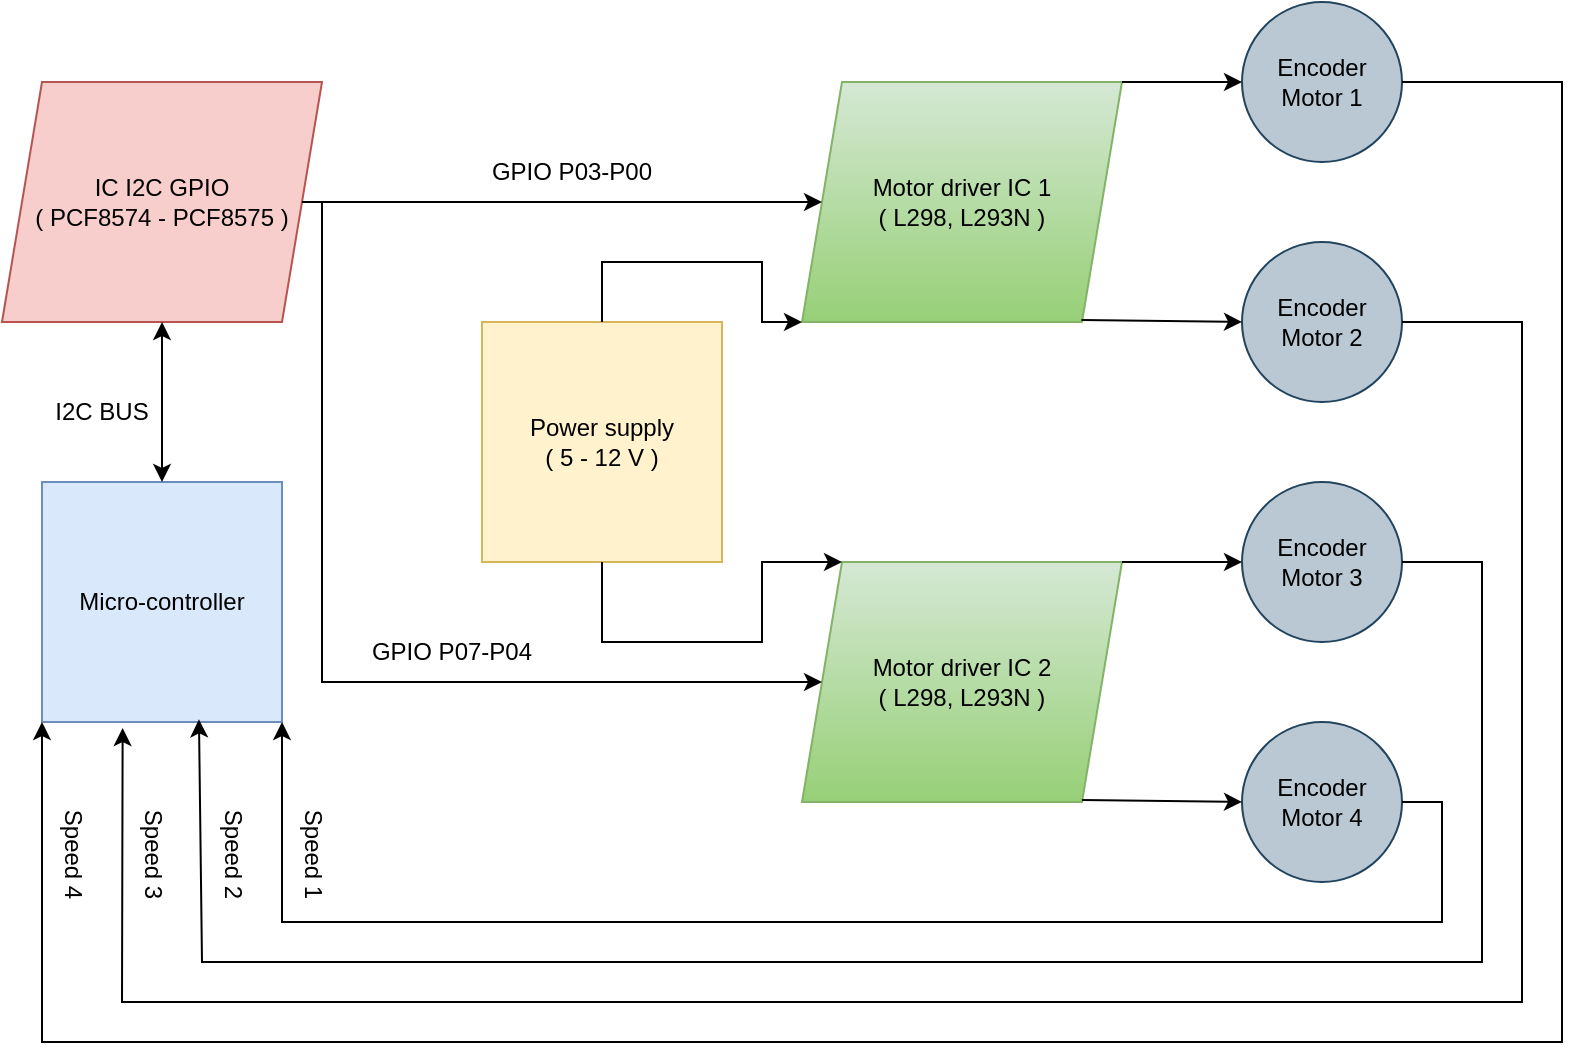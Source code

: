 <mxfile version="25.0.3">
  <diagram name="Page-1" id="8lNzvBrZFHHFjl62bOEU">
    <mxGraphModel dx="880" dy="434" grid="1" gridSize="10" guides="1" tooltips="1" connect="1" arrows="1" fold="1" page="1" pageScale="1" pageWidth="850" pageHeight="1100" math="0" shadow="0">
      <root>
        <mxCell id="0" />
        <mxCell id="1" parent="0" />
        <mxCell id="nqbz1eWqAfOuSdxIIKy2-1" value="Micro-controller" style="whiteSpace=wrap;html=1;aspect=fixed;fillColor=#dae8fc;strokeColor=#6c8ebf;" parent="1" vertex="1">
          <mxGeometry x="40" y="440" width="120" height="120" as="geometry" />
        </mxCell>
        <mxCell id="nqbz1eWqAfOuSdxIIKy2-2" value="IC I2C GPIO&lt;div&gt;( PCF8574 - PCF8575&amp;nbsp;&lt;span style=&quot;background-color: initial;&quot;&gt;)&lt;/span&gt;&lt;/div&gt;" style="shape=parallelogram;perimeter=parallelogramPerimeter;whiteSpace=wrap;html=1;fixedSize=1;fillColor=#f8cecc;strokeColor=#b85450;" parent="1" vertex="1">
          <mxGeometry x="20" y="240" width="160" height="120" as="geometry" />
        </mxCell>
        <mxCell id="43WT8IpedDsQs_NZyyQA-1" value="Motor driver IC 1&lt;div&gt;( L298, L293N )&lt;/div&gt;" style="shape=parallelogram;perimeter=parallelogramPerimeter;whiteSpace=wrap;html=1;fixedSize=1;fillColor=#d5e8d4;gradientColor=#97d077;strokeColor=#82b366;" parent="1" vertex="1">
          <mxGeometry x="420" y="240" width="160" height="120" as="geometry" />
        </mxCell>
        <mxCell id="43WT8IpedDsQs_NZyyQA-2" value="Motor driver IC 2&lt;div&gt;( L298, L293N )&lt;/div&gt;" style="shape=parallelogram;perimeter=parallelogramPerimeter;whiteSpace=wrap;html=1;fixedSize=1;fillColor=#d5e8d4;gradientColor=#97d077;strokeColor=#82b366;" parent="1" vertex="1">
          <mxGeometry x="420" y="480" width="160" height="120" as="geometry" />
        </mxCell>
        <mxCell id="43WT8IpedDsQs_NZyyQA-3" value="Power supply&lt;div&gt;( 5 - 12 V )&lt;/div&gt;" style="whiteSpace=wrap;html=1;aspect=fixed;fillColor=#fff2cc;strokeColor=#d6b656;" parent="1" vertex="1">
          <mxGeometry x="260" y="360" width="120" height="120" as="geometry" />
        </mxCell>
        <mxCell id="43WT8IpedDsQs_NZyyQA-5" value="" style="endArrow=classic;html=1;rounded=0;exitX=0.5;exitY=0;exitDx=0;exitDy=0;entryX=0;entryY=1;entryDx=0;entryDy=0;" parent="1" source="43WT8IpedDsQs_NZyyQA-3" target="43WT8IpedDsQs_NZyyQA-1" edge="1">
          <mxGeometry width="50" height="50" relative="1" as="geometry">
            <mxPoint x="320" y="360" as="sourcePoint" />
            <mxPoint x="410" y="330" as="targetPoint" />
            <Array as="points">
              <mxPoint x="320" y="330" />
              <mxPoint x="400" y="330" />
              <mxPoint x="400" y="360" />
            </Array>
          </mxGeometry>
        </mxCell>
        <mxCell id="43WT8IpedDsQs_NZyyQA-6" value="" style="endArrow=classic;html=1;rounded=0;exitX=0.5;exitY=1;exitDx=0;exitDy=0;entryX=0.125;entryY=0;entryDx=0;entryDy=0;entryPerimeter=0;" parent="1" source="43WT8IpedDsQs_NZyyQA-3" target="43WT8IpedDsQs_NZyyQA-2" edge="1">
          <mxGeometry width="50" height="50" relative="1" as="geometry">
            <mxPoint x="320" y="550" as="sourcePoint" />
            <mxPoint x="420" y="520" as="targetPoint" />
            <Array as="points">
              <mxPoint x="320" y="520" />
              <mxPoint x="400" y="520" />
              <mxPoint x="400" y="480" />
            </Array>
          </mxGeometry>
        </mxCell>
        <mxCell id="43WT8IpedDsQs_NZyyQA-9" value="" style="endArrow=classic;html=1;rounded=0;entryX=0;entryY=0.5;entryDx=0;entryDy=0;exitX=1;exitY=0.5;exitDx=0;exitDy=0;" parent="1" source="nqbz1eWqAfOuSdxIIKy2-2" target="43WT8IpedDsQs_NZyyQA-1" edge="1">
          <mxGeometry width="50" height="50" relative="1" as="geometry">
            <mxPoint x="190" y="280" as="sourcePoint" />
            <mxPoint x="400" y="410" as="targetPoint" />
          </mxGeometry>
        </mxCell>
        <mxCell id="43WT8IpedDsQs_NZyyQA-10" value="" style="endArrow=classic;html=1;rounded=0;entryX=0;entryY=0.5;entryDx=0;entryDy=0;" parent="1" target="43WT8IpedDsQs_NZyyQA-2" edge="1">
          <mxGeometry width="50" height="50" relative="1" as="geometry">
            <mxPoint x="180" y="300" as="sourcePoint" />
            <mxPoint x="180" y="560" as="targetPoint" />
            <Array as="points">
              <mxPoint x="180" y="540" />
            </Array>
          </mxGeometry>
        </mxCell>
        <mxCell id="43WT8IpedDsQs_NZyyQA-11" value="" style="endArrow=classic;startArrow=classic;html=1;rounded=0;exitX=0.5;exitY=0;exitDx=0;exitDy=0;entryX=0.5;entryY=1;entryDx=0;entryDy=0;" parent="1" source="nqbz1eWqAfOuSdxIIKy2-1" target="nqbz1eWqAfOuSdxIIKy2-2" edge="1">
          <mxGeometry width="50" height="50" relative="1" as="geometry">
            <mxPoint x="280" y="410" as="sourcePoint" />
            <mxPoint x="330" y="360" as="targetPoint" />
          </mxGeometry>
        </mxCell>
        <mxCell id="43WT8IpedDsQs_NZyyQA-12" value="I2C BUS" style="text;html=1;align=center;verticalAlign=middle;whiteSpace=wrap;rounded=0;" parent="1" vertex="1">
          <mxGeometry x="40" y="390" width="60" height="30" as="geometry" />
        </mxCell>
        <mxCell id="43WT8IpedDsQs_NZyyQA-13" value="&lt;div&gt;Encoder&lt;/div&gt;Motor 1" style="ellipse;whiteSpace=wrap;html=1;aspect=fixed;fillColor=#bac8d3;strokeColor=#23445d;" parent="1" vertex="1">
          <mxGeometry x="640" y="200" width="80" height="80" as="geometry" />
        </mxCell>
        <mxCell id="43WT8IpedDsQs_NZyyQA-14" value="&lt;div&gt;Encoder&lt;/div&gt;Motor 2" style="ellipse;whiteSpace=wrap;html=1;aspect=fixed;fillColor=#bac8d3;strokeColor=#23445d;" parent="1" vertex="1">
          <mxGeometry x="640" y="320" width="80" height="80" as="geometry" />
        </mxCell>
        <mxCell id="43WT8IpedDsQs_NZyyQA-15" value="&lt;div&gt;Encoder&lt;/div&gt;Motor 3" style="ellipse;whiteSpace=wrap;html=1;aspect=fixed;fillColor=#bac8d3;strokeColor=#23445d;" parent="1" vertex="1">
          <mxGeometry x="640" y="440" width="80" height="80" as="geometry" />
        </mxCell>
        <mxCell id="43WT8IpedDsQs_NZyyQA-16" value="&lt;div&gt;Encoder&lt;/div&gt;Motor 4" style="ellipse;whiteSpace=wrap;html=1;aspect=fixed;fillColor=#bac8d3;strokeColor=#23445d;" parent="1" vertex="1">
          <mxGeometry x="640" y="560" width="80" height="80" as="geometry" />
        </mxCell>
        <mxCell id="43WT8IpedDsQs_NZyyQA-17" value="" style="endArrow=classic;html=1;rounded=0;exitX=1;exitY=0;exitDx=0;exitDy=0;" parent="1" source="43WT8IpedDsQs_NZyyQA-1" edge="1">
          <mxGeometry width="50" height="50" relative="1" as="geometry">
            <mxPoint x="590" y="290" as="sourcePoint" />
            <mxPoint x="640" y="240" as="targetPoint" />
          </mxGeometry>
        </mxCell>
        <mxCell id="43WT8IpedDsQs_NZyyQA-18" value="" style="endArrow=classic;html=1;rounded=0;exitX=0.873;exitY=0.992;exitDx=0;exitDy=0;entryX=0;entryY=0.5;entryDx=0;entryDy=0;exitPerimeter=0;" parent="1" source="43WT8IpedDsQs_NZyyQA-1" target="43WT8IpedDsQs_NZyyQA-14" edge="1">
          <mxGeometry width="50" height="50" relative="1" as="geometry">
            <mxPoint x="570" y="359.46" as="sourcePoint" />
            <mxPoint x="630" y="359.46" as="targetPoint" />
          </mxGeometry>
        </mxCell>
        <mxCell id="43WT8IpedDsQs_NZyyQA-19" value="" style="endArrow=classic;html=1;rounded=0;exitX=1;exitY=0;exitDx=0;exitDy=0;" parent="1" edge="1">
          <mxGeometry width="50" height="50" relative="1" as="geometry">
            <mxPoint x="580" y="480" as="sourcePoint" />
            <mxPoint x="640" y="480" as="targetPoint" />
          </mxGeometry>
        </mxCell>
        <mxCell id="43WT8IpedDsQs_NZyyQA-20" value="" style="endArrow=classic;html=1;rounded=0;exitX=0.873;exitY=0.992;exitDx=0;exitDy=0;entryX=0;entryY=0.5;entryDx=0;entryDy=0;exitPerimeter=0;" parent="1" edge="1">
          <mxGeometry width="50" height="50" relative="1" as="geometry">
            <mxPoint x="560" y="599" as="sourcePoint" />
            <mxPoint x="640" y="600" as="targetPoint" />
          </mxGeometry>
        </mxCell>
        <mxCell id="43WT8IpedDsQs_NZyyQA-21" value="GPIO P03-P00" style="text;html=1;align=center;verticalAlign=middle;whiteSpace=wrap;rounded=0;" parent="1" vertex="1">
          <mxGeometry x="260" y="270" width="90" height="30" as="geometry" />
        </mxCell>
        <mxCell id="43WT8IpedDsQs_NZyyQA-22" value="GPIO P07-P04" style="text;html=1;align=center;verticalAlign=middle;whiteSpace=wrap;rounded=0;" parent="1" vertex="1">
          <mxGeometry x="200" y="510" width="90" height="30" as="geometry" />
        </mxCell>
        <mxCell id="43WT8IpedDsQs_NZyyQA-23" value="" style="endArrow=classic;html=1;rounded=0;entryX=0;entryY=1;entryDx=0;entryDy=0;" parent="1" target="nqbz1eWqAfOuSdxIIKy2-1" edge="1">
          <mxGeometry width="50" height="50" relative="1" as="geometry">
            <mxPoint x="720" y="240" as="sourcePoint" />
            <mxPoint x="40" y="721.25" as="targetPoint" />
            <Array as="points">
              <mxPoint x="800" y="240" />
              <mxPoint x="800" y="720" />
              <mxPoint x="40" y="720" />
            </Array>
          </mxGeometry>
        </mxCell>
        <mxCell id="43WT8IpedDsQs_NZyyQA-26" value="" style="endArrow=classic;html=1;rounded=0;entryX=0.336;entryY=1.025;entryDx=0;entryDy=0;entryPerimeter=0;" parent="1" target="nqbz1eWqAfOuSdxIIKy2-1" edge="1">
          <mxGeometry width="50" height="50" relative="1" as="geometry">
            <mxPoint x="720" y="360" as="sourcePoint" />
            <mxPoint x="80" y="680" as="targetPoint" />
            <Array as="points">
              <mxPoint x="780" y="360" />
              <mxPoint x="780" y="700" />
              <mxPoint x="80" y="700" />
            </Array>
          </mxGeometry>
        </mxCell>
        <mxCell id="43WT8IpedDsQs_NZyyQA-28" value="" style="endArrow=classic;html=1;rounded=0;entryX=0.654;entryY=0.989;entryDx=0;entryDy=0;entryPerimeter=0;" parent="1" target="nqbz1eWqAfOuSdxIIKy2-1" edge="1">
          <mxGeometry width="50" height="50" relative="1" as="geometry">
            <mxPoint x="720" y="480" as="sourcePoint" />
            <mxPoint x="100" y="662.105" as="targetPoint" />
            <Array as="points">
              <mxPoint x="760" y="480" />
              <mxPoint x="760" y="680" />
              <mxPoint x="120" y="680" />
            </Array>
          </mxGeometry>
        </mxCell>
        <mxCell id="43WT8IpedDsQs_NZyyQA-29" value="" style="endArrow=classic;html=1;rounded=0;entryX=1;entryY=1;entryDx=0;entryDy=0;" parent="1" target="nqbz1eWqAfOuSdxIIKy2-1" edge="1">
          <mxGeometry width="50" height="50" relative="1" as="geometry">
            <mxPoint x="720" y="600" as="sourcePoint" />
            <mxPoint x="170" y="660" as="targetPoint" />
            <Array as="points">
              <mxPoint x="740" y="600" />
              <mxPoint x="740" y="660" />
              <mxPoint x="160" y="660" />
            </Array>
          </mxGeometry>
        </mxCell>
        <mxCell id="43WT8IpedDsQs_NZyyQA-31" value="Speed 4" style="text;html=1;align=center;verticalAlign=middle;whiteSpace=wrap;rounded=0;rotation=90;" parent="1" vertex="1">
          <mxGeometry x="30" y="612.5" width="50" height="27.5" as="geometry" />
        </mxCell>
        <mxCell id="43WT8IpedDsQs_NZyyQA-32" value="Speed 3" style="text;html=1;align=center;verticalAlign=middle;whiteSpace=wrap;rounded=0;rotation=90;" parent="1" vertex="1">
          <mxGeometry x="70" y="612.5" width="50" height="27.5" as="geometry" />
        </mxCell>
        <mxCell id="43WT8IpedDsQs_NZyyQA-33" value="Speed 2" style="text;html=1;align=center;verticalAlign=middle;whiteSpace=wrap;rounded=0;rotation=90;" parent="1" vertex="1">
          <mxGeometry x="110" y="612.5" width="50" height="27.5" as="geometry" />
        </mxCell>
        <mxCell id="43WT8IpedDsQs_NZyyQA-34" value="Speed 1" style="text;html=1;align=center;verticalAlign=middle;whiteSpace=wrap;rounded=0;rotation=90;" parent="1" vertex="1">
          <mxGeometry x="150" y="612.5" width="50" height="27.5" as="geometry" />
        </mxCell>
      </root>
    </mxGraphModel>
  </diagram>
</mxfile>
